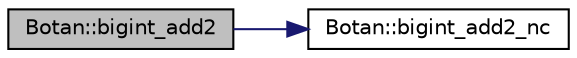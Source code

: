 digraph "Botan::bigint_add2"
{
  edge [fontname="Helvetica",fontsize="10",labelfontname="Helvetica",labelfontsize="10"];
  node [fontname="Helvetica",fontsize="10",shape=record];
  rankdir="LR";
  Node12 [label="Botan::bigint_add2",height=0.2,width=0.4,color="black", fillcolor="grey75", style="filled", fontcolor="black"];
  Node12 -> Node13 [color="midnightblue",fontsize="10",style="solid",fontname="Helvetica"];
  Node13 [label="Botan::bigint_add2_nc",height=0.2,width=0.4,color="black", fillcolor="white", style="filled",URL="$namespace_botan.html#ab8f4a27c1c5bf03f1a8dab57f2a41a13"];
}
